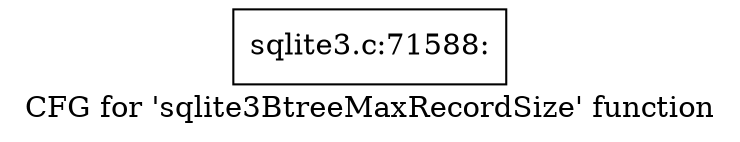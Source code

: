 digraph "CFG for 'sqlite3BtreeMaxRecordSize' function" {
	label="CFG for 'sqlite3BtreeMaxRecordSize' function";

	Node0x55c0f7f52c30 [shape=record,label="{sqlite3.c:71588:}"];
}

